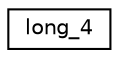 digraph "Graphical Class Hierarchy"
{
  edge [fontname="Helvetica",fontsize="10",labelfontname="Helvetica",labelfontsize="10"];
  node [fontname="Helvetica",fontsize="10",shape=record];
  rankdir="LR";
  Node1 [label="long_4",height=0.2,width=0.4,color="black", fillcolor="white", style="filled",URL="$classlong__4.html"];
}

